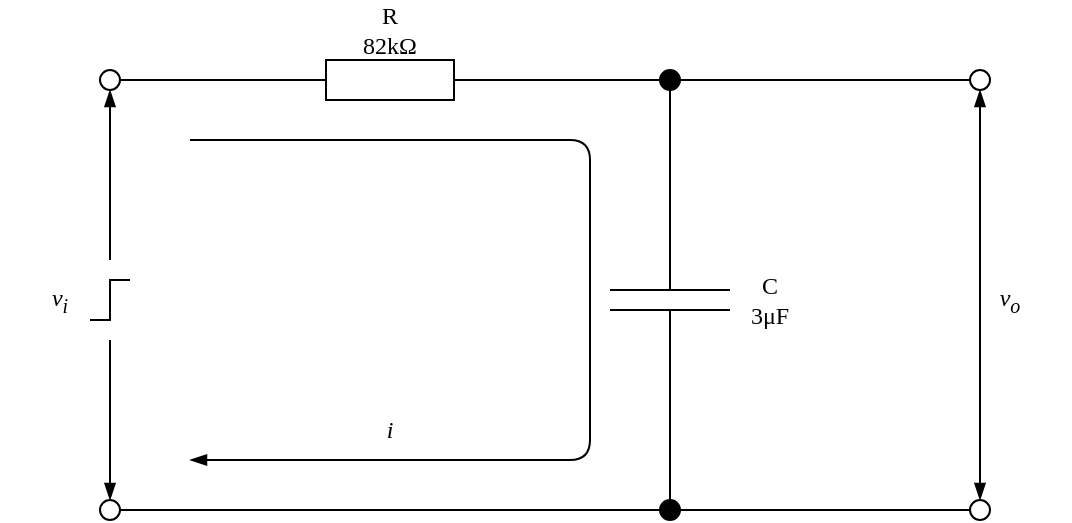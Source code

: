 <mxfile version="24.2.7" type="github">
  <diagram name="ページ1" id="Ersq3wchu177Q9D-WNiK">
    <mxGraphModel dx="661" dy="614" grid="1" gridSize="10" guides="1" tooltips="1" connect="1" arrows="1" fold="1" page="1" pageScale="1" pageWidth="1169" pageHeight="1654" math="0" shadow="0">
      <root>
        <mxCell id="0" />
        <mxCell id="1" parent="0" />
        <mxCell id="qDM9GrruPw7yP2uTJxkd-2" value="" style="pointerEvents=1;verticalLabelPosition=bottom;shadow=0;dashed=0;align=center;html=1;verticalAlign=top;shape=mxgraph.electrical.resistors.resistor_1;" vertex="1" parent="1">
          <mxGeometry x="210" y="140" width="100" height="20" as="geometry" />
        </mxCell>
        <mxCell id="qDM9GrruPw7yP2uTJxkd-8" style="edgeStyle=orthogonalEdgeStyle;rounded=0;orthogonalLoop=1;jettySize=auto;html=1;exitX=1;exitY=0.5;exitDx=0;exitDy=0;exitPerimeter=0;entryX=1;entryY=0.5;entryDx=0;entryDy=0;endArrow=none;endFill=0;" edge="1" parent="1" source="qDM9GrruPw7yP2uTJxkd-3" target="qDM9GrruPw7yP2uTJxkd-7">
          <mxGeometry relative="1" as="geometry" />
        </mxCell>
        <mxCell id="qDM9GrruPw7yP2uTJxkd-3" value="" style="pointerEvents=1;verticalLabelPosition=bottom;shadow=0;dashed=0;align=center;html=1;verticalAlign=top;shape=mxgraph.electrical.capacitors.capacitor_1;rotation=90;" vertex="1" parent="1">
          <mxGeometry x="350" y="230" width="100" height="60" as="geometry" />
        </mxCell>
        <mxCell id="qDM9GrruPw7yP2uTJxkd-4" value="" style="pointerEvents=1;verticalLabelPosition=bottom;shadow=0;dashed=0;align=center;html=1;verticalAlign=top;shape=mxgraph.electrical.waveforms.step_1;" vertex="1" parent="1">
          <mxGeometry x="110" y="250" width="20" height="20" as="geometry" />
        </mxCell>
        <mxCell id="qDM9GrruPw7yP2uTJxkd-5" value="" style="endArrow=none;html=1;rounded=0;entryX=0;entryY=0.5;entryDx=0;entryDy=0;entryPerimeter=0;exitX=1;exitY=0.5;exitDx=0;exitDy=0;" edge="1" parent="1" source="qDM9GrruPw7yP2uTJxkd-6" target="qDM9GrruPw7yP2uTJxkd-2">
          <mxGeometry width="50" height="50" relative="1" as="geometry">
            <mxPoint x="130" y="150" as="sourcePoint" />
            <mxPoint x="430" y="370" as="targetPoint" />
          </mxGeometry>
        </mxCell>
        <mxCell id="qDM9GrruPw7yP2uTJxkd-6" value="" style="ellipse;whiteSpace=wrap;html=1;aspect=fixed;" vertex="1" parent="1">
          <mxGeometry x="115" y="145" width="10" height="10" as="geometry" />
        </mxCell>
        <mxCell id="qDM9GrruPw7yP2uTJxkd-7" value="" style="ellipse;whiteSpace=wrap;html=1;aspect=fixed;" vertex="1" parent="1">
          <mxGeometry x="115" y="360" width="10" height="10" as="geometry" />
        </mxCell>
        <mxCell id="qDM9GrruPw7yP2uTJxkd-10" value="" style="endArrow=blockThin;html=1;rounded=0;entryX=0.5;entryY=1;entryDx=0;entryDy=0;endFill=1;" edge="1" parent="1" target="qDM9GrruPw7yP2uTJxkd-6">
          <mxGeometry width="50" height="50" relative="1" as="geometry">
            <mxPoint x="120" y="240" as="sourcePoint" />
            <mxPoint x="120" y="150" as="targetPoint" />
          </mxGeometry>
        </mxCell>
        <mxCell id="qDM9GrruPw7yP2uTJxkd-11" value="" style="endArrow=blockThin;html=1;rounded=0;entryX=0.5;entryY=0;entryDx=0;entryDy=0;endFill=1;" edge="1" parent="1" target="qDM9GrruPw7yP2uTJxkd-7">
          <mxGeometry width="50" height="50" relative="1" as="geometry">
            <mxPoint x="120" y="280" as="sourcePoint" />
            <mxPoint x="280" y="270" as="targetPoint" />
          </mxGeometry>
        </mxCell>
        <mxCell id="qDM9GrruPw7yP2uTJxkd-12" value="" style="endArrow=none;html=1;rounded=0;entryX=1;entryY=0.5;entryDx=0;entryDy=0;entryPerimeter=0;exitX=0;exitY=0.5;exitDx=0;exitDy=0;exitPerimeter=0;" edge="1" parent="1" source="qDM9GrruPw7yP2uTJxkd-15" target="qDM9GrruPw7yP2uTJxkd-2">
          <mxGeometry width="50" height="50" relative="1" as="geometry">
            <mxPoint x="230" y="270" as="sourcePoint" />
            <mxPoint x="280" y="220" as="targetPoint" />
            <Array as="points" />
          </mxGeometry>
        </mxCell>
        <mxCell id="qDM9GrruPw7yP2uTJxkd-13" value="" style="endArrow=none;html=1;rounded=0;" edge="1" parent="1">
          <mxGeometry width="50" height="50" relative="1" as="geometry">
            <mxPoint x="400" y="150" as="sourcePoint" />
            <mxPoint x="550" y="150" as="targetPoint" />
          </mxGeometry>
        </mxCell>
        <mxCell id="qDM9GrruPw7yP2uTJxkd-14" value="" style="endArrow=none;html=1;rounded=0;" edge="1" parent="1" source="qDM9GrruPw7yP2uTJxkd-21">
          <mxGeometry width="50" height="50" relative="1" as="geometry">
            <mxPoint x="400" y="365" as="sourcePoint" />
            <mxPoint x="550" y="365" as="targetPoint" />
          </mxGeometry>
        </mxCell>
        <mxCell id="qDM9GrruPw7yP2uTJxkd-16" value="" style="endArrow=none;html=1;rounded=0;entryX=1;entryY=0.5;entryDx=0;entryDy=0;entryPerimeter=0;exitX=0;exitY=0.5;exitDx=0;exitDy=0;exitPerimeter=0;" edge="1" parent="1" source="qDM9GrruPw7yP2uTJxkd-3" target="qDM9GrruPw7yP2uTJxkd-15">
          <mxGeometry width="50" height="50" relative="1" as="geometry">
            <mxPoint x="400" y="210" as="sourcePoint" />
            <mxPoint x="310" y="150" as="targetPoint" />
            <Array as="points">
              <mxPoint x="400" y="150" />
            </Array>
          </mxGeometry>
        </mxCell>
        <mxCell id="qDM9GrruPw7yP2uTJxkd-15" value="" style="ellipse;whiteSpace=wrap;html=1;aspect=fixed;fillColor=#000000;" vertex="1" parent="1">
          <mxGeometry x="395" y="145" width="10" height="10" as="geometry" />
        </mxCell>
        <mxCell id="qDM9GrruPw7yP2uTJxkd-17" value="" style="ellipse;whiteSpace=wrap;html=1;aspect=fixed;" vertex="1" parent="1">
          <mxGeometry x="550" y="145" width="10" height="10" as="geometry" />
        </mxCell>
        <mxCell id="qDM9GrruPw7yP2uTJxkd-20" value="" style="ellipse;whiteSpace=wrap;html=1;aspect=fixed;" vertex="1" parent="1">
          <mxGeometry x="550" y="360" width="10" height="10" as="geometry" />
        </mxCell>
        <mxCell id="qDM9GrruPw7yP2uTJxkd-22" value="" style="endArrow=none;html=1;rounded=0;" edge="1" parent="1" target="qDM9GrruPw7yP2uTJxkd-21">
          <mxGeometry width="50" height="50" relative="1" as="geometry">
            <mxPoint x="400" y="365" as="sourcePoint" />
            <mxPoint x="550" y="365" as="targetPoint" />
          </mxGeometry>
        </mxCell>
        <mxCell id="qDM9GrruPw7yP2uTJxkd-21" value="" style="ellipse;whiteSpace=wrap;html=1;aspect=fixed;fillColor=#000000;" vertex="1" parent="1">
          <mxGeometry x="395" y="360" width="10" height="10" as="geometry" />
        </mxCell>
        <mxCell id="qDM9GrruPw7yP2uTJxkd-23" value="&lt;font face=&quot;Times New Roman&quot;&gt;R&lt;/font&gt;&lt;div&gt;&lt;font face=&quot;Times New Roman&quot;&gt;82&lt;/font&gt;&lt;font face=&quot;Times New Roman&quot;&gt;kΩ&lt;/font&gt;&lt;/div&gt;" style="text;html=1;align=center;verticalAlign=middle;whiteSpace=wrap;rounded=0;" vertex="1" parent="1">
          <mxGeometry x="230" y="110" width="60" height="30" as="geometry" />
        </mxCell>
        <mxCell id="qDM9GrruPw7yP2uTJxkd-24" value="&lt;font face=&quot;Times New Roman&quot;&gt;C&lt;/font&gt;&lt;div&gt;&lt;font face=&quot;Times New Roman&quot;&gt;3μF&lt;/font&gt;&lt;/div&gt;" style="text;html=1;align=center;verticalAlign=middle;whiteSpace=wrap;rounded=0;" vertex="1" parent="1">
          <mxGeometry x="420" y="245" width="60" height="30" as="geometry" />
        </mxCell>
        <mxCell id="qDM9GrruPw7yP2uTJxkd-25" value="&lt;font face=&quot;Times New Roman&quot;&gt;&lt;i&gt;v&lt;sub&gt;i&lt;/sub&gt;&lt;/i&gt;&lt;/font&gt;" style="text;html=1;align=center;verticalAlign=middle;whiteSpace=wrap;rounded=0;" vertex="1" parent="1">
          <mxGeometry x="65" y="245" width="60" height="30" as="geometry" />
        </mxCell>
        <mxCell id="qDM9GrruPw7yP2uTJxkd-26" value="" style="endArrow=blockThin;startArrow=blockThin;html=1;rounded=0;entryX=0.5;entryY=1;entryDx=0;entryDy=0;exitX=0.5;exitY=0;exitDx=0;exitDy=0;endFill=1;startFill=1;" edge="1" parent="1" source="qDM9GrruPw7yP2uTJxkd-20" target="qDM9GrruPw7yP2uTJxkd-17">
          <mxGeometry width="50" height="50" relative="1" as="geometry">
            <mxPoint x="521" y="312.5" as="sourcePoint" />
            <mxPoint x="584.54" y="207.5" as="targetPoint" />
          </mxGeometry>
        </mxCell>
        <mxCell id="qDM9GrruPw7yP2uTJxkd-27" value="&lt;font face=&quot;Times New Roman&quot;&gt;&lt;i&gt;v&lt;sub&gt;o&lt;/sub&gt;&lt;/i&gt;&lt;/font&gt;" style="text;html=1;align=center;verticalAlign=middle;whiteSpace=wrap;rounded=0;" vertex="1" parent="1">
          <mxGeometry x="540" y="245" width="60" height="30" as="geometry" />
        </mxCell>
        <mxCell id="qDM9GrruPw7yP2uTJxkd-28" value="" style="endArrow=blockThin;html=1;rounded=1;curved=0;jumpStyle=none;endFill=1;" edge="1" parent="1">
          <mxGeometry width="50" height="50" relative="1" as="geometry">
            <mxPoint x="160" y="180" as="sourcePoint" />
            <mxPoint x="160" y="340" as="targetPoint" />
            <Array as="points">
              <mxPoint x="360" y="180" />
              <mxPoint x="360" y="340" />
            </Array>
          </mxGeometry>
        </mxCell>
        <mxCell id="qDM9GrruPw7yP2uTJxkd-29" value="&lt;font face=&quot;Times New Roman&quot;&gt;&lt;i&gt;i&lt;/i&gt;&lt;/font&gt;" style="text;html=1;align=center;verticalAlign=middle;whiteSpace=wrap;rounded=0;" vertex="1" parent="1">
          <mxGeometry x="230" y="310" width="60" height="30" as="geometry" />
        </mxCell>
      </root>
    </mxGraphModel>
  </diagram>
</mxfile>
